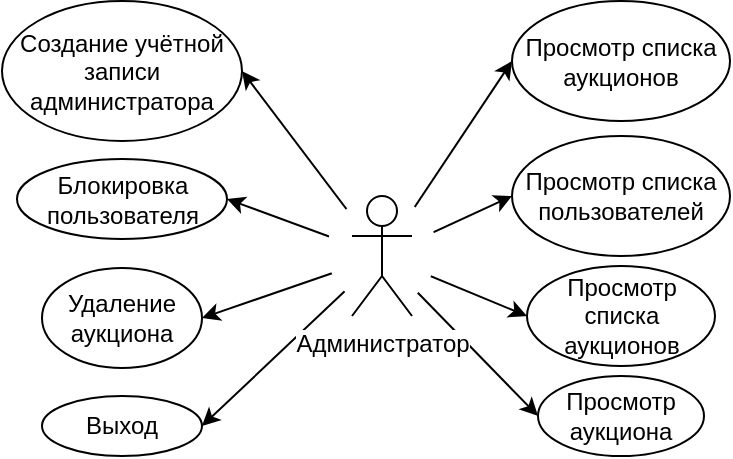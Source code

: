 <mxfile version="10.7.5" type="github"><diagram id="MuA_5H80qdO6EgBXpFno" name="Page-1"><mxGraphModel dx="758" dy="541" grid="1" gridSize="10" guides="1" tooltips="1" connect="1" arrows="1" fold="1" page="1" pageScale="1" pageWidth="827" pageHeight="1169" math="0" shadow="0"><root><mxCell id="0"/><mxCell id="1" parent="0"/><mxCell id="4MyIQ8ntVcfNeqsvxLR1-2" value="" style="endArrow=classic;html=1;entryX=1;entryY=0.5;entryDx=0;entryDy=0;exitX=0.5;exitY=0.5;exitDx=0;exitDy=0;exitPerimeter=0;" edge="1" parent="1" source="zWhEdO3IetiwuGYiGK8Z-16" target="4MyIQ8ntVcfNeqsvxLR1-1"><mxGeometry width="50" height="50" relative="1" as="geometry"><mxPoint x="345" y="265" as="sourcePoint"/><mxPoint x="255" y="296" as="targetPoint"/></mxGeometry></mxCell><mxCell id="9DZFgIf5nLFqDp_rkj1O-4" value="" style="endArrow=classic;html=1;entryX=0;entryY=0.5;entryDx=0;entryDy=0;exitX=0.5;exitY=0.5;exitDx=0;exitDy=0;exitPerimeter=0;" parent="1" source="zWhEdO3IetiwuGYiGK8Z-16" target="9DZFgIf5nLFqDp_rkj1O-2" edge="1"><mxGeometry width="50" height="50" relative="1" as="geometry"><mxPoint x="302.595" y="167.357" as="sourcePoint"/><mxPoint x="367.357" y="70.214" as="targetPoint"/></mxGeometry></mxCell><mxCell id="9DZFgIf5nLFqDp_rkj1O-3" value="" style="endArrow=classic;html=1;entryX=0;entryY=0.5;entryDx=0;entryDy=0;exitX=0.5;exitY=0.5;exitDx=0;exitDy=0;exitPerimeter=0;" parent="1" source="zWhEdO3IetiwuGYiGK8Z-16" target="9DZFgIf5nLFqDp_rkj1O-1" edge="1"><mxGeometry width="50" height="50" relative="1" as="geometry"><mxPoint x="330.095" y="202.357" as="sourcePoint"/><mxPoint x="394.857" y="172.357" as="targetPoint"/></mxGeometry></mxCell><mxCell id="zWhEdO3IetiwuGYiGK8Z-1" value="" style="endArrow=classic;html=1;entryX=1;entryY=0.5;entryDx=0;entryDy=0;exitX=0.5;exitY=0.5;exitDx=0;exitDy=0;exitPerimeter=0;" parent="1" source="zWhEdO3IetiwuGYiGK8Z-16" target="zWhEdO3IetiwuGYiGK8Z-12" edge="1"><mxGeometry width="50" height="50" relative="1" as="geometry"><mxPoint x="290" y="390" as="sourcePoint"/><mxPoint x="340" y="340" as="targetPoint"/></mxGeometry></mxCell><mxCell id="zWhEdO3IetiwuGYiGK8Z-2" value="" style="endArrow=classic;html=1;entryX=1;entryY=0.5;entryDx=0;entryDy=0;exitX=0.5;exitY=0.5;exitDx=0;exitDy=0;exitPerimeter=0;" parent="1" source="zWhEdO3IetiwuGYiGK8Z-16" target="zWhEdO3IetiwuGYiGK8Z-13" edge="1"><mxGeometry width="50" height="50" relative="1" as="geometry"><mxPoint x="310" y="390" as="sourcePoint"/><mxPoint x="360" y="340" as="targetPoint"/></mxGeometry></mxCell><mxCell id="zWhEdO3IetiwuGYiGK8Z-3" value="" style="endArrow=classic;html=1;entryX=1;entryY=0.5;entryDx=0;entryDy=0;exitX=0.5;exitY=0.5;exitDx=0;exitDy=0;exitPerimeter=0;" parent="1" source="zWhEdO3IetiwuGYiGK8Z-16" target="zWhEdO3IetiwuGYiGK8Z-14" edge="1"><mxGeometry width="50" height="50" relative="1" as="geometry"><mxPoint x="330" y="410" as="sourcePoint"/><mxPoint x="380" y="360" as="targetPoint"/></mxGeometry></mxCell><mxCell id="zWhEdO3IetiwuGYiGK8Z-5" value="" style="endArrow=classic;html=1;entryX=0;entryY=0.5;entryDx=0;entryDy=0;exitX=0.5;exitY=0.5;exitDx=0;exitDy=0;exitPerimeter=0;" parent="1" source="zWhEdO3IetiwuGYiGK8Z-16" target="zWhEdO3IetiwuGYiGK8Z-10" edge="1"><mxGeometry width="50" height="50" relative="1" as="geometry"><mxPoint x="340" y="450" as="sourcePoint"/><mxPoint x="390" y="400" as="targetPoint"/></mxGeometry></mxCell><mxCell id="zWhEdO3IetiwuGYiGK8Z-7" value="" style="endArrow=classic;html=1;entryX=0;entryY=0.5;entryDx=0;entryDy=0;exitX=0.5;exitY=0.5;exitDx=0;exitDy=0;exitPerimeter=0;" parent="1" source="zWhEdO3IetiwuGYiGK8Z-16" target="zWhEdO3IetiwuGYiGK8Z-15" edge="1"><mxGeometry width="50" height="50" relative="1" as="geometry"><mxPoint x="440" y="430" as="sourcePoint"/><mxPoint x="490" y="380" as="targetPoint"/></mxGeometry></mxCell><mxCell id="zWhEdO3IetiwuGYiGK8Z-8" value="" style="ellipse;whiteSpace=wrap;html=1;aspect=fixed;strokeColor=none;" parent="1" vertex="1"><mxGeometry x="307.5" y="225" width="55" height="55" as="geometry"/></mxCell><mxCell id="zWhEdO3IetiwuGYiGK8Z-10" value="Просмотр списка пользователей&lt;br&gt;" style="ellipse;whiteSpace=wrap;html=1;" parent="1" vertex="1"><mxGeometry x="400" y="195" width="109" height="60" as="geometry"/></mxCell><mxCell id="zWhEdO3IetiwuGYiGK8Z-12" value="Создание учётной записи&lt;br&gt;администратора&lt;br&gt;" style="ellipse;whiteSpace=wrap;html=1;" parent="1" vertex="1"><mxGeometry x="145" y="127.5" width="120" height="70" as="geometry"/></mxCell><mxCell id="zWhEdO3IetiwuGYiGK8Z-13" value="Блокировка пользователя" style="ellipse;whiteSpace=wrap;html=1;" parent="1" vertex="1"><mxGeometry x="152.5" y="206.5" width="105" height="40" as="geometry"/></mxCell><mxCell id="zWhEdO3IetiwuGYiGK8Z-14" value="Удаление аукциона" style="ellipse;whiteSpace=wrap;html=1;" parent="1" vertex="1"><mxGeometry x="165" y="261" width="80" height="50" as="geometry"/></mxCell><mxCell id="zWhEdO3IetiwuGYiGK8Z-15" value="Просмотр списка аукционов" style="ellipse;whiteSpace=wrap;html=1;" parent="1" vertex="1"><mxGeometry x="407.5" y="260" width="94" height="50" as="geometry"/></mxCell><mxCell id="zWhEdO3IetiwuGYiGK8Z-16" value="Администратор" style="shape=umlActor;verticalLabelPosition=bottom;labelBackgroundColor=#ffffff;verticalAlign=top;html=1;outlineConnect=0;" parent="1" vertex="1"><mxGeometry x="320" y="225" width="30" height="60" as="geometry"/></mxCell><mxCell id="9DZFgIf5nLFqDp_rkj1O-1" value="Просмотр списка аукционов&lt;br&gt;" style="ellipse;whiteSpace=wrap;html=1;" parent="1" vertex="1"><mxGeometry x="400" y="127.5" width="109" height="60" as="geometry"/></mxCell><mxCell id="9DZFgIf5nLFqDp_rkj1O-2" value="Просмотр аукциона&lt;br&gt;" style="ellipse;whiteSpace=wrap;html=1;" parent="1" vertex="1"><mxGeometry x="413" y="315" width="83" height="40" as="geometry"/></mxCell><mxCell id="4MyIQ8ntVcfNeqsvxLR1-1" value="Выход&lt;br&gt;" style="ellipse;whiteSpace=wrap;html=1;" vertex="1" parent="1"><mxGeometry x="165" y="325" width="80" height="30" as="geometry"/></mxCell></root></mxGraphModel></diagram></mxfile>